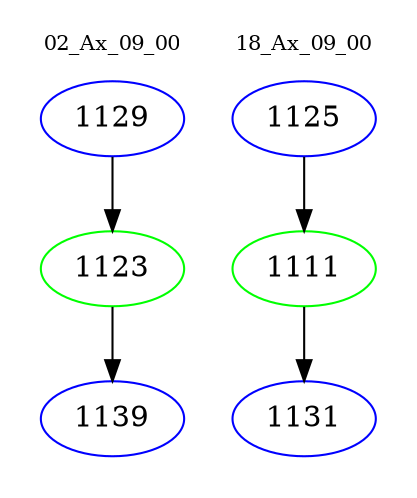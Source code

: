 digraph{
subgraph cluster_0 {
color = white
label = "02_Ax_09_00";
fontsize=10;
T0_1129 [label="1129", color="blue"]
T0_1129 -> T0_1123 [color="black"]
T0_1123 [label="1123", color="green"]
T0_1123 -> T0_1139 [color="black"]
T0_1139 [label="1139", color="blue"]
}
subgraph cluster_1 {
color = white
label = "18_Ax_09_00";
fontsize=10;
T1_1125 [label="1125", color="blue"]
T1_1125 -> T1_1111 [color="black"]
T1_1111 [label="1111", color="green"]
T1_1111 -> T1_1131 [color="black"]
T1_1131 [label="1131", color="blue"]
}
}
